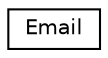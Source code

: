 digraph "Graphical Class Hierarchy"
{
  edge [fontname="Helvetica",fontsize="10",labelfontname="Helvetica",labelfontsize="10"];
  node [fontname="Helvetica",fontsize="10",shape=record];
  rankdir="LR";
  Node1 [label="Email",height=0.2,width=0.4,color="black", fillcolor="white", style="filled",URL="$class_email.html",tooltip="A Class for managing email types and template using SendGrid. "];
}
